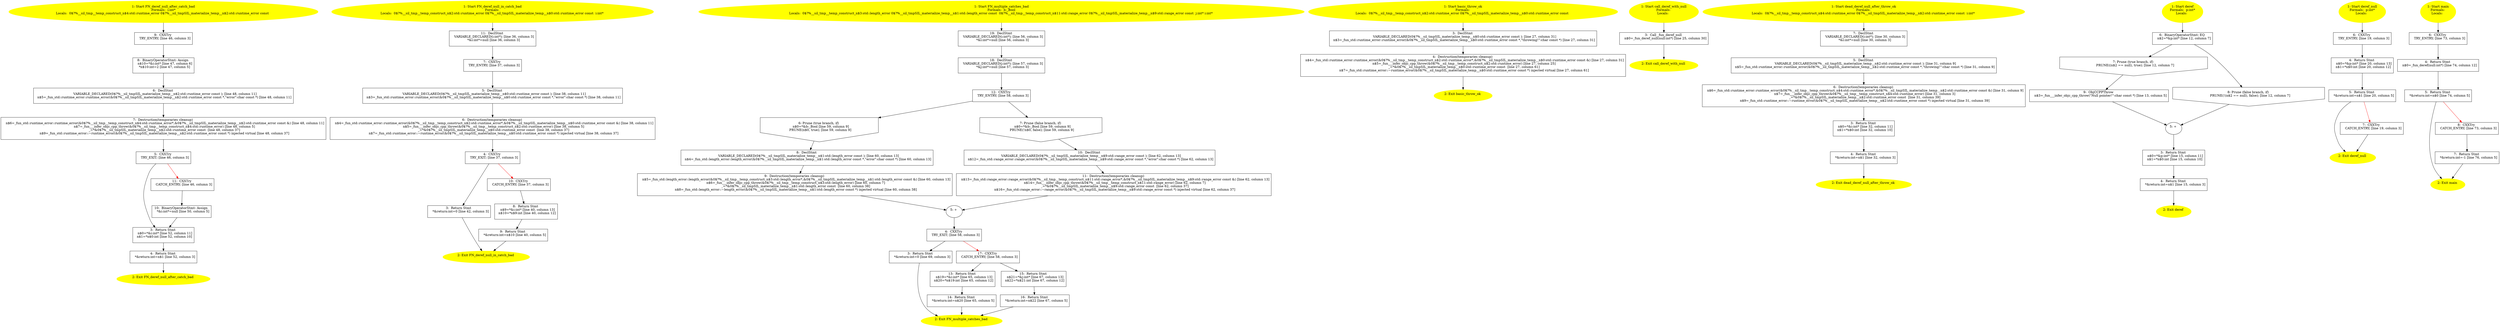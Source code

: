 /* @generated */
digraph cfg {
"FN_deref_null_after_catch_bad#462.43441e3badf1bb57_1" [label="1: Start FN_deref_null_after_catch_bad\nFormals:  i:int*\nLocals:  0$?%__sil_tmp__temp_construct_n$4:std::runtime_error 0$?%__sil_tmpSIL_materialize_temp__n$2:std::runtime_error const  \n  " color=yellow style=filled]
	

	 "FN_deref_null_after_catch_bad#462.43441e3badf1bb57_1" -> "FN_deref_null_after_catch_bad#462.43441e3badf1bb57_9" ;
"FN_deref_null_after_catch_bad#462.43441e3badf1bb57_2" [label="2: Exit FN_deref_null_after_catch_bad \n  " color=yellow style=filled]
	

"FN_deref_null_after_catch_bad#462.43441e3badf1bb57_3" [label="3:  Return Stmt \n   n$0=*&i:int* [line 52, column 11]\n  n$1=*n$0:int [line 52, column 10]\n " shape="box"]
	

	 "FN_deref_null_after_catch_bad#462.43441e3badf1bb57_3" -> "FN_deref_null_after_catch_bad#462.43441e3badf1bb57_4" ;
"FN_deref_null_after_catch_bad#462.43441e3badf1bb57_4" [label="4:  Return Stmt \n   *&return:int=n$1 [line 52, column 3]\n " shape="box"]
	

	 "FN_deref_null_after_catch_bad#462.43441e3badf1bb57_4" -> "FN_deref_null_after_catch_bad#462.43441e3badf1bb57_2" ;
"FN_deref_null_after_catch_bad#462.43441e3badf1bb57_5" [label="5:  CXXTry \n   TRY_EXIT; [line 46, column 3]\n " shape="box"]
	

	 "FN_deref_null_after_catch_bad#462.43441e3badf1bb57_5" -> "FN_deref_null_after_catch_bad#462.43441e3badf1bb57_3" ;
	 "FN_deref_null_after_catch_bad#462.43441e3badf1bb57_5" -> "FN_deref_null_after_catch_bad#462.43441e3badf1bb57_11" [color="red" ];
"FN_deref_null_after_catch_bad#462.43441e3badf1bb57_6" [label="6:  DeclStmt \n   VARIABLE_DECLARED(0$?%__sil_tmpSIL_materialize_temp__n$2:std::runtime_error const ); [line 48, column 11]\n  n$5=_fun_std::runtime_error::runtime_error(&0$?%__sil_tmpSIL_materialize_temp__n$2:std::runtime_error const *,\"error\":char const *) [line 48, column 11]\n " shape="box"]
	

	 "FN_deref_null_after_catch_bad#462.43441e3badf1bb57_6" -> "FN_deref_null_after_catch_bad#462.43441e3badf1bb57_7" ;
"FN_deref_null_after_catch_bad#462.43441e3badf1bb57_7" [label="7:  Destruction(temporaries cleanup) \n   n$6=_fun_std::runtime_error::runtime_error(&0$?%__sil_tmp__temp_construct_n$4:std::runtime_error*,&0$?%__sil_tmpSIL_materialize_temp__n$2:std::runtime_error const &) [line 48, column 11]\n  n$7=_fun___infer_objc_cpp_throw(&0$?%__sil_tmp__temp_construct_n$4:std::runtime_error) [line 48, column 5]\n  _=*&0$?%__sil_tmpSIL_materialize_temp__n$2:std::runtime_error const  [line 48, column 37]\n  n$9=_fun_std::runtime_error::~runtime_error(&0$?%__sil_tmpSIL_materialize_temp__n$2:std::runtime_error const *) injected virtual [line 48, column 37]\n " shape="box"]
	

	 "FN_deref_null_after_catch_bad#462.43441e3badf1bb57_7" -> "FN_deref_null_after_catch_bad#462.43441e3badf1bb57_5" ;
"FN_deref_null_after_catch_bad#462.43441e3badf1bb57_8" [label="8:  BinaryOperatorStmt: Assign \n   n$10=*&i:int* [line 47, column 6]\n  *n$10:int=2 [line 47, column 5]\n " shape="box"]
	

	 "FN_deref_null_after_catch_bad#462.43441e3badf1bb57_8" -> "FN_deref_null_after_catch_bad#462.43441e3badf1bb57_6" ;
"FN_deref_null_after_catch_bad#462.43441e3badf1bb57_9" [label="9:  CXXTry \n   TRY_ENTRY; [line 46, column 3]\n " shape="box"]
	

	 "FN_deref_null_after_catch_bad#462.43441e3badf1bb57_9" -> "FN_deref_null_after_catch_bad#462.43441e3badf1bb57_8" ;
"FN_deref_null_after_catch_bad#462.43441e3badf1bb57_10" [label="10:  BinaryOperatorStmt: Assign \n   *&i:int*=null [line 50, column 5]\n " shape="box"]
	

	 "FN_deref_null_after_catch_bad#462.43441e3badf1bb57_10" -> "FN_deref_null_after_catch_bad#462.43441e3badf1bb57_3" ;
"FN_deref_null_after_catch_bad#462.43441e3badf1bb57_11" [label="11:  CXXTry \n   CATCH_ENTRY; [line 46, column 3]\n " shape="box"]
	

	 "FN_deref_null_after_catch_bad#462.43441e3badf1bb57_11" -> "FN_deref_null_after_catch_bad#462.43441e3badf1bb57_10" ;
"FN_deref_null_in_catch_bad#929789.c83eec7c9ab8ce2e_1" [label="1: Start FN_deref_null_in_catch_bad\nFormals: \nLocals:  0$?%__sil_tmp__temp_construct_n$2:std::runtime_error 0$?%__sil_tmpSIL_materialize_temp__n$0:std::runtime_error const  i:int* \n  " color=yellow style=filled]
	

	 "FN_deref_null_in_catch_bad#929789.c83eec7c9ab8ce2e_1" -> "FN_deref_null_in_catch_bad#929789.c83eec7c9ab8ce2e_11" ;
"FN_deref_null_in_catch_bad#929789.c83eec7c9ab8ce2e_2" [label="2: Exit FN_deref_null_in_catch_bad \n  " color=yellow style=filled]
	

"FN_deref_null_in_catch_bad#929789.c83eec7c9ab8ce2e_3" [label="3:  Return Stmt \n   *&return:int=0 [line 42, column 3]\n " shape="box"]
	

	 "FN_deref_null_in_catch_bad#929789.c83eec7c9ab8ce2e_3" -> "FN_deref_null_in_catch_bad#929789.c83eec7c9ab8ce2e_2" ;
"FN_deref_null_in_catch_bad#929789.c83eec7c9ab8ce2e_4" [label="4:  CXXTry \n   TRY_EXIT; [line 37, column 3]\n " shape="box"]
	

	 "FN_deref_null_in_catch_bad#929789.c83eec7c9ab8ce2e_4" -> "FN_deref_null_in_catch_bad#929789.c83eec7c9ab8ce2e_3" ;
	 "FN_deref_null_in_catch_bad#929789.c83eec7c9ab8ce2e_4" -> "FN_deref_null_in_catch_bad#929789.c83eec7c9ab8ce2e_10" [color="red" ];
"FN_deref_null_in_catch_bad#929789.c83eec7c9ab8ce2e_5" [label="5:  DeclStmt \n   VARIABLE_DECLARED(0$?%__sil_tmpSIL_materialize_temp__n$0:std::runtime_error const ); [line 38, column 11]\n  n$3=_fun_std::runtime_error::runtime_error(&0$?%__sil_tmpSIL_materialize_temp__n$0:std::runtime_error const *,\"error\":char const *) [line 38, column 11]\n " shape="box"]
	

	 "FN_deref_null_in_catch_bad#929789.c83eec7c9ab8ce2e_5" -> "FN_deref_null_in_catch_bad#929789.c83eec7c9ab8ce2e_6" ;
"FN_deref_null_in_catch_bad#929789.c83eec7c9ab8ce2e_6" [label="6:  Destruction(temporaries cleanup) \n   n$4=_fun_std::runtime_error::runtime_error(&0$?%__sil_tmp__temp_construct_n$2:std::runtime_error*,&0$?%__sil_tmpSIL_materialize_temp__n$0:std::runtime_error const &) [line 38, column 11]\n  n$5=_fun___infer_objc_cpp_throw(&0$?%__sil_tmp__temp_construct_n$2:std::runtime_error) [line 38, column 5]\n  _=*&0$?%__sil_tmpSIL_materialize_temp__n$0:std::runtime_error const  [line 38, column 37]\n  n$7=_fun_std::runtime_error::~runtime_error(&0$?%__sil_tmpSIL_materialize_temp__n$0:std::runtime_error const *) injected virtual [line 38, column 37]\n " shape="box"]
	

	 "FN_deref_null_in_catch_bad#929789.c83eec7c9ab8ce2e_6" -> "FN_deref_null_in_catch_bad#929789.c83eec7c9ab8ce2e_4" ;
"FN_deref_null_in_catch_bad#929789.c83eec7c9ab8ce2e_7" [label="7:  CXXTry \n   TRY_ENTRY; [line 37, column 3]\n " shape="box"]
	

	 "FN_deref_null_in_catch_bad#929789.c83eec7c9ab8ce2e_7" -> "FN_deref_null_in_catch_bad#929789.c83eec7c9ab8ce2e_5" ;
"FN_deref_null_in_catch_bad#929789.c83eec7c9ab8ce2e_8" [label="8:  Return Stmt \n   n$9=*&i:int* [line 40, column 13]\n  n$10=*n$9:int [line 40, column 12]\n " shape="box"]
	

	 "FN_deref_null_in_catch_bad#929789.c83eec7c9ab8ce2e_8" -> "FN_deref_null_in_catch_bad#929789.c83eec7c9ab8ce2e_9" ;
"FN_deref_null_in_catch_bad#929789.c83eec7c9ab8ce2e_9" [label="9:  Return Stmt \n   *&return:int=n$10 [line 40, column 5]\n " shape="box"]
	

	 "FN_deref_null_in_catch_bad#929789.c83eec7c9ab8ce2e_9" -> "FN_deref_null_in_catch_bad#929789.c83eec7c9ab8ce2e_2" ;
"FN_deref_null_in_catch_bad#929789.c83eec7c9ab8ce2e_10" [label="10:  CXXTry \n   CATCH_ENTRY; [line 37, column 3]\n " shape="box"]
	

	 "FN_deref_null_in_catch_bad#929789.c83eec7c9ab8ce2e_10" -> "FN_deref_null_in_catch_bad#929789.c83eec7c9ab8ce2e_8" ;
"FN_deref_null_in_catch_bad#929789.c83eec7c9ab8ce2e_11" [label="11:  DeclStmt \n   VARIABLE_DECLARED(i:int*); [line 36, column 3]\n  *&i:int*=null [line 36, column 3]\n " shape="box"]
	

	 "FN_deref_null_in_catch_bad#929789.c83eec7c9ab8ce2e_11" -> "FN_deref_null_in_catch_bad#929789.c83eec7c9ab8ce2e_7" ;
"FN_multiple_catches_bad#459518252.680a793e449c2d74_1" [label="1: Start FN_multiple_catches_bad\nFormals:  b:_Bool\nLocals:  0$?%__sil_tmp__temp_construct_n$3:std::length_error 0$?%__sil_tmpSIL_materialize_temp__n$1:std::length_error const  0$?%__sil_tmp__temp_construct_n$11:std::range_error 0$?%__sil_tmpSIL_materialize_temp__n$9:std::range_error const  j:int* i:int* \n  " color=yellow style=filled]
	

	 "FN_multiple_catches_bad#459518252.680a793e449c2d74_1" -> "FN_multiple_catches_bad#459518252.680a793e449c2d74_19" ;
"FN_multiple_catches_bad#459518252.680a793e449c2d74_2" [label="2: Exit FN_multiple_catches_bad \n  " color=yellow style=filled]
	

"FN_multiple_catches_bad#459518252.680a793e449c2d74_3" [label="3:  Return Stmt \n   *&return:int=0 [line 69, column 3]\n " shape="box"]
	

	 "FN_multiple_catches_bad#459518252.680a793e449c2d74_3" -> "FN_multiple_catches_bad#459518252.680a793e449c2d74_2" ;
"FN_multiple_catches_bad#459518252.680a793e449c2d74_4" [label="4:  CXXTry \n   TRY_EXIT; [line 58, column 3]\n " shape="box"]
	

	 "FN_multiple_catches_bad#459518252.680a793e449c2d74_4" -> "FN_multiple_catches_bad#459518252.680a793e449c2d74_3" ;
	 "FN_multiple_catches_bad#459518252.680a793e449c2d74_4" -> "FN_multiple_catches_bad#459518252.680a793e449c2d74_17" [color="red" ];
"FN_multiple_catches_bad#459518252.680a793e449c2d74_5" [label="5: + \n  " ]
	

	 "FN_multiple_catches_bad#459518252.680a793e449c2d74_5" -> "FN_multiple_catches_bad#459518252.680a793e449c2d74_4" ;
"FN_multiple_catches_bad#459518252.680a793e449c2d74_6" [label="6: Prune (true branch, if) \n   n$0=*&b:_Bool [line 59, column 9]\n  PRUNE(n$0, true); [line 59, column 9]\n " shape="invhouse"]
	

	 "FN_multiple_catches_bad#459518252.680a793e449c2d74_6" -> "FN_multiple_catches_bad#459518252.680a793e449c2d74_8" ;
"FN_multiple_catches_bad#459518252.680a793e449c2d74_7" [label="7: Prune (false branch, if) \n   n$0=*&b:_Bool [line 59, column 9]\n  PRUNE(!n$0, false); [line 59, column 9]\n " shape="invhouse"]
	

	 "FN_multiple_catches_bad#459518252.680a793e449c2d74_7" -> "FN_multiple_catches_bad#459518252.680a793e449c2d74_10" ;
"FN_multiple_catches_bad#459518252.680a793e449c2d74_8" [label="8:  DeclStmt \n   VARIABLE_DECLARED(0$?%__sil_tmpSIL_materialize_temp__n$1:std::length_error const ); [line 60, column 13]\n  n$4=_fun_std::length_error::length_error(&0$?%__sil_tmpSIL_materialize_temp__n$1:std::length_error const *,\"error\":char const *) [line 60, column 13]\n " shape="box"]
	

	 "FN_multiple_catches_bad#459518252.680a793e449c2d74_8" -> "FN_multiple_catches_bad#459518252.680a793e449c2d74_9" ;
"FN_multiple_catches_bad#459518252.680a793e449c2d74_9" [label="9:  Destruction(temporaries cleanup) \n   n$5=_fun_std::length_error::length_error(&0$?%__sil_tmp__temp_construct_n$3:std::length_error*,&0$?%__sil_tmpSIL_materialize_temp__n$1:std::length_error const &) [line 60, column 13]\n  n$6=_fun___infer_objc_cpp_throw(&0$?%__sil_tmp__temp_construct_n$3:std::length_error) [line 60, column 7]\n  _=*&0$?%__sil_tmpSIL_materialize_temp__n$1:std::length_error const  [line 60, column 38]\n  n$8=_fun_std::length_error::~length_error(&0$?%__sil_tmpSIL_materialize_temp__n$1:std::length_error const *) injected virtual [line 60, column 38]\n " shape="box"]
	

	 "FN_multiple_catches_bad#459518252.680a793e449c2d74_9" -> "FN_multiple_catches_bad#459518252.680a793e449c2d74_5" ;
"FN_multiple_catches_bad#459518252.680a793e449c2d74_10" [label="10:  DeclStmt \n   VARIABLE_DECLARED(0$?%__sil_tmpSIL_materialize_temp__n$9:std::range_error const ); [line 62, column 13]\n  n$12=_fun_std::range_error::range_error(&0$?%__sil_tmpSIL_materialize_temp__n$9:std::range_error const *,\"error\":char const *) [line 62, column 13]\n " shape="box"]
	

	 "FN_multiple_catches_bad#459518252.680a793e449c2d74_10" -> "FN_multiple_catches_bad#459518252.680a793e449c2d74_11" ;
"FN_multiple_catches_bad#459518252.680a793e449c2d74_11" [label="11:  Destruction(temporaries cleanup) \n   n$13=_fun_std::range_error::range_error(&0$?%__sil_tmp__temp_construct_n$11:std::range_error*,&0$?%__sil_tmpSIL_materialize_temp__n$9:std::range_error const &) [line 62, column 13]\n  n$14=_fun___infer_objc_cpp_throw(&0$?%__sil_tmp__temp_construct_n$11:std::range_error) [line 62, column 7]\n  _=*&0$?%__sil_tmpSIL_materialize_temp__n$9:std::range_error const  [line 62, column 37]\n  n$16=_fun_std::range_error::~range_error(&0$?%__sil_tmpSIL_materialize_temp__n$9:std::range_error const *) injected virtual [line 62, column 37]\n " shape="box"]
	

	 "FN_multiple_catches_bad#459518252.680a793e449c2d74_11" -> "FN_multiple_catches_bad#459518252.680a793e449c2d74_5" ;
"FN_multiple_catches_bad#459518252.680a793e449c2d74_12" [label="12:  CXXTry \n   TRY_ENTRY; [line 58, column 3]\n " shape="box"]
	

	 "FN_multiple_catches_bad#459518252.680a793e449c2d74_12" -> "FN_multiple_catches_bad#459518252.680a793e449c2d74_6" ;
	 "FN_multiple_catches_bad#459518252.680a793e449c2d74_12" -> "FN_multiple_catches_bad#459518252.680a793e449c2d74_7" ;
"FN_multiple_catches_bad#459518252.680a793e449c2d74_13" [label="13:  Return Stmt \n   n$19=*&i:int* [line 65, column 13]\n  n$20=*n$19:int [line 65, column 12]\n " shape="box"]
	

	 "FN_multiple_catches_bad#459518252.680a793e449c2d74_13" -> "FN_multiple_catches_bad#459518252.680a793e449c2d74_14" ;
"FN_multiple_catches_bad#459518252.680a793e449c2d74_14" [label="14:  Return Stmt \n   *&return:int=n$20 [line 65, column 5]\n " shape="box"]
	

	 "FN_multiple_catches_bad#459518252.680a793e449c2d74_14" -> "FN_multiple_catches_bad#459518252.680a793e449c2d74_2" ;
"FN_multiple_catches_bad#459518252.680a793e449c2d74_15" [label="15:  Return Stmt \n   n$21=*&j:int* [line 67, column 13]\n  n$22=*n$21:int [line 67, column 12]\n " shape="box"]
	

	 "FN_multiple_catches_bad#459518252.680a793e449c2d74_15" -> "FN_multiple_catches_bad#459518252.680a793e449c2d74_16" ;
"FN_multiple_catches_bad#459518252.680a793e449c2d74_16" [label="16:  Return Stmt \n   *&return:int=n$22 [line 67, column 5]\n " shape="box"]
	

	 "FN_multiple_catches_bad#459518252.680a793e449c2d74_16" -> "FN_multiple_catches_bad#459518252.680a793e449c2d74_2" ;
"FN_multiple_catches_bad#459518252.680a793e449c2d74_17" [label="17:  CXXTry \n   CATCH_ENTRY; [line 58, column 3]\n " shape="box"]
	

	 "FN_multiple_catches_bad#459518252.680a793e449c2d74_17" -> "FN_multiple_catches_bad#459518252.680a793e449c2d74_15" ;
	 "FN_multiple_catches_bad#459518252.680a793e449c2d74_17" -> "FN_multiple_catches_bad#459518252.680a793e449c2d74_13" ;
"FN_multiple_catches_bad#459518252.680a793e449c2d74_18" [label="18:  DeclStmt \n   VARIABLE_DECLARED(j:int*); [line 57, column 3]\n  *&j:int*=null [line 57, column 3]\n " shape="box"]
	

	 "FN_multiple_catches_bad#459518252.680a793e449c2d74_18" -> "FN_multiple_catches_bad#459518252.680a793e449c2d74_12" ;
"FN_multiple_catches_bad#459518252.680a793e449c2d74_19" [label="19:  DeclStmt \n   VARIABLE_DECLARED(i:int*); [line 56, column 3]\n  *&i:int*=null [line 56, column 3]\n " shape="box"]
	

	 "FN_multiple_catches_bad#459518252.680a793e449c2d74_19" -> "FN_multiple_catches_bad#459518252.680a793e449c2d74_18" ;
"basic_throw_ok#105291888909807828.c9e1b8dd080b2621_1" [label="1: Start basic_throw_ok\nFormals: \nLocals:  0$?%__sil_tmp__temp_construct_n$2:std::runtime_error 0$?%__sil_tmpSIL_materialize_temp__n$0:std::runtime_error const  \n  " color=yellow style=filled]
	

	 "basic_throw_ok#105291888909807828.c9e1b8dd080b2621_1" -> "basic_throw_ok#105291888909807828.c9e1b8dd080b2621_3" ;
"basic_throw_ok#105291888909807828.c9e1b8dd080b2621_2" [label="2: Exit basic_throw_ok \n  " color=yellow style=filled]
	

"basic_throw_ok#105291888909807828.c9e1b8dd080b2621_3" [label="3:  DeclStmt \n   VARIABLE_DECLARED(0$?%__sil_tmpSIL_materialize_temp__n$0:std::runtime_error const ); [line 27, column 31]\n  n$3=_fun_std::runtime_error::runtime_error(&0$?%__sil_tmpSIL_materialize_temp__n$0:std::runtime_error const *,\"throwing!\":char const *) [line 27, column 31]\n " shape="box"]
	

	 "basic_throw_ok#105291888909807828.c9e1b8dd080b2621_3" -> "basic_throw_ok#105291888909807828.c9e1b8dd080b2621_4" ;
"basic_throw_ok#105291888909807828.c9e1b8dd080b2621_4" [label="4:  Destruction(temporaries cleanup) \n   n$4=_fun_std::runtime_error::runtime_error(&0$?%__sil_tmp__temp_construct_n$2:std::runtime_error*,&0$?%__sil_tmpSIL_materialize_temp__n$0:std::runtime_error const &) [line 27, column 31]\n  n$5=_fun___infer_objc_cpp_throw(&0$?%__sil_tmp__temp_construct_n$2:std::runtime_error) [line 27, column 25]\n  _=*&0$?%__sil_tmpSIL_materialize_temp__n$0:std::runtime_error const  [line 27, column 61]\n  n$7=_fun_std::runtime_error::~runtime_error(&0$?%__sil_tmpSIL_materialize_temp__n$0:std::runtime_error const *) injected virtual [line 27, column 61]\n " shape="box"]
	

	 "basic_throw_ok#105291888909807828.c9e1b8dd080b2621_4" -> "basic_throw_ok#105291888909807828.c9e1b8dd080b2621_2" ;
"call_deref_with_null#461196642599.6346543307e9a799_1" [label="1: Start call_deref_with_null\nFormals: \nLocals:  \n  " color=yellow style=filled]
	

	 "call_deref_with_null#461196642599.6346543307e9a799_1" -> "call_deref_with_null#461196642599.6346543307e9a799_3" ;
"call_deref_with_null#461196642599.6346543307e9a799_2" [label="2: Exit call_deref_with_null \n  " color=yellow style=filled]
	

"call_deref_with_null#461196642599.6346543307e9a799_3" [label="3:  Call _fun_deref_null \n   n$0=_fun_deref_null(null:int*) [line 25, column 30]\n " shape="box"]
	

	 "call_deref_with_null#461196642599.6346543307e9a799_3" -> "call_deref_with_null#461196642599.6346543307e9a799_2" ;
"dead_deref_null_after_throw_ok#12.42d41c040f3a321b_1" [label="1: Start dead_deref_null_after_throw_ok\nFormals: \nLocals:  0$?%__sil_tmp__temp_construct_n$4:std::runtime_error 0$?%__sil_tmpSIL_materialize_temp__n$2:std::runtime_error const  i:int* \n  " color=yellow style=filled]
	

	 "dead_deref_null_after_throw_ok#12.42d41c040f3a321b_1" -> "dead_deref_null_after_throw_ok#12.42d41c040f3a321b_7" ;
"dead_deref_null_after_throw_ok#12.42d41c040f3a321b_2" [label="2: Exit dead_deref_null_after_throw_ok \n  " color=yellow style=filled]
	

"dead_deref_null_after_throw_ok#12.42d41c040f3a321b_3" [label="3:  Return Stmt \n   n$0=*&i:int* [line 32, column 11]\n  n$1=*n$0:int [line 32, column 10]\n " shape="box"]
	

	 "dead_deref_null_after_throw_ok#12.42d41c040f3a321b_3" -> "dead_deref_null_after_throw_ok#12.42d41c040f3a321b_4" ;
"dead_deref_null_after_throw_ok#12.42d41c040f3a321b_4" [label="4:  Return Stmt \n   *&return:int=n$1 [line 32, column 3]\n " shape="box"]
	

	 "dead_deref_null_after_throw_ok#12.42d41c040f3a321b_4" -> "dead_deref_null_after_throw_ok#12.42d41c040f3a321b_2" ;
"dead_deref_null_after_throw_ok#12.42d41c040f3a321b_5" [label="5:  DeclStmt \n   VARIABLE_DECLARED(0$?%__sil_tmpSIL_materialize_temp__n$2:std::runtime_error const ); [line 31, column 9]\n  n$5=_fun_std::runtime_error::runtime_error(&0$?%__sil_tmpSIL_materialize_temp__n$2:std::runtime_error const *,\"throwing!\":char const *) [line 31, column 9]\n " shape="box"]
	

	 "dead_deref_null_after_throw_ok#12.42d41c040f3a321b_5" -> "dead_deref_null_after_throw_ok#12.42d41c040f3a321b_6" ;
"dead_deref_null_after_throw_ok#12.42d41c040f3a321b_6" [label="6:  Destruction(temporaries cleanup) \n   n$6=_fun_std::runtime_error::runtime_error(&0$?%__sil_tmp__temp_construct_n$4:std::runtime_error*,&0$?%__sil_tmpSIL_materialize_temp__n$2:std::runtime_error const &) [line 31, column 9]\n  n$7=_fun___infer_objc_cpp_throw(&0$?%__sil_tmp__temp_construct_n$4:std::runtime_error) [line 31, column 3]\n  _=*&0$?%__sil_tmpSIL_materialize_temp__n$2:std::runtime_error const  [line 31, column 39]\n  n$9=_fun_std::runtime_error::~runtime_error(&0$?%__sil_tmpSIL_materialize_temp__n$2:std::runtime_error const *) injected virtual [line 31, column 39]\n " shape="box"]
	

	 "dead_deref_null_after_throw_ok#12.42d41c040f3a321b_6" -> "dead_deref_null_after_throw_ok#12.42d41c040f3a321b_3" ;
"dead_deref_null_after_throw_ok#12.42d41c040f3a321b_7" [label="7:  DeclStmt \n   VARIABLE_DECLARED(i:int*); [line 30, column 3]\n  *&i:int*=null [line 30, column 3]\n " shape="box"]
	

	 "dead_deref_null_after_throw_ok#12.42d41c040f3a321b_7" -> "dead_deref_null_after_throw_ok#12.42d41c040f3a321b_5" ;
"deref#13506892413034678690.824465c4193ad228_1" [label="1: Start deref\nFormals:  p:int*\nLocals:  \n  " color=yellow style=filled]
	

	 "deref#13506892413034678690.824465c4193ad228_1" -> "deref#13506892413034678690.824465c4193ad228_6" ;
"deref#13506892413034678690.824465c4193ad228_2" [label="2: Exit deref \n  " color=yellow style=filled]
	

"deref#13506892413034678690.824465c4193ad228_3" [label="3:  Return Stmt \n   n$0=*&p:int* [line 15, column 11]\n  n$1=*n$0:int [line 15, column 10]\n " shape="box"]
	

	 "deref#13506892413034678690.824465c4193ad228_3" -> "deref#13506892413034678690.824465c4193ad228_4" ;
"deref#13506892413034678690.824465c4193ad228_4" [label="4:  Return Stmt \n   *&return:int=n$1 [line 15, column 3]\n " shape="box"]
	

	 "deref#13506892413034678690.824465c4193ad228_4" -> "deref#13506892413034678690.824465c4193ad228_2" ;
"deref#13506892413034678690.824465c4193ad228_5" [label="5: + \n  " ]
	

	 "deref#13506892413034678690.824465c4193ad228_5" -> "deref#13506892413034678690.824465c4193ad228_3" ;
"deref#13506892413034678690.824465c4193ad228_6" [label="6:  BinaryOperatorStmt: EQ \n   n$2=*&p:int* [line 12, column 7]\n " shape="box"]
	

	 "deref#13506892413034678690.824465c4193ad228_6" -> "deref#13506892413034678690.824465c4193ad228_7" ;
	 "deref#13506892413034678690.824465c4193ad228_6" -> "deref#13506892413034678690.824465c4193ad228_8" ;
"deref#13506892413034678690.824465c4193ad228_7" [label="7: Prune (true branch, if) \n   PRUNE((n$2 == null), true); [line 12, column 7]\n " shape="invhouse"]
	

	 "deref#13506892413034678690.824465c4193ad228_7" -> "deref#13506892413034678690.824465c4193ad228_9" ;
"deref#13506892413034678690.824465c4193ad228_8" [label="8: Prune (false branch, if) \n   PRUNE(!(n$2 == null), false); [line 12, column 7]\n " shape="invhouse"]
	

	 "deref#13506892413034678690.824465c4193ad228_8" -> "deref#13506892413034678690.824465c4193ad228_5" ;
"deref#13506892413034678690.824465c4193ad228_9" [label="9:  ObjCCPPThrow \n   n$3=_fun___infer_objc_cpp_throw(\"Null pointer!\":char const *) [line 13, column 5]\n " shape="box"]
	

	 "deref#13506892413034678690.824465c4193ad228_9" -> "deref#13506892413034678690.824465c4193ad228_5" ;
"deref_null#11536394632240553702.ea4eed042da22ab7_1" [label="1: Start deref_null\nFormals:  p:int*\nLocals:  \n  " color=yellow style=filled]
	

	 "deref_null#11536394632240553702.ea4eed042da22ab7_1" -> "deref_null#11536394632240553702.ea4eed042da22ab7_6" ;
"deref_null#11536394632240553702.ea4eed042da22ab7_2" [label="2: Exit deref_null \n  " color=yellow style=filled]
	

"deref_null#11536394632240553702.ea4eed042da22ab7_4" [label="4:  Return Stmt \n   n$0=*&p:int* [line 20, column 13]\n  n$1=*n$0:int [line 20, column 12]\n " shape="box"]
	

	 "deref_null#11536394632240553702.ea4eed042da22ab7_4" -> "deref_null#11536394632240553702.ea4eed042da22ab7_5" ;
"deref_null#11536394632240553702.ea4eed042da22ab7_5" [label="5:  Return Stmt \n   *&return:int=n$1 [line 20, column 5]\n " shape="box"]
	

	 "deref_null#11536394632240553702.ea4eed042da22ab7_5" -> "deref_null#11536394632240553702.ea4eed042da22ab7_2" ;
	 "deref_null#11536394632240553702.ea4eed042da22ab7_5" -> "deref_null#11536394632240553702.ea4eed042da22ab7_7" [color="red" ];
"deref_null#11536394632240553702.ea4eed042da22ab7_6" [label="6:  CXXTry \n   TRY_ENTRY; [line 19, column 3]\n " shape="box"]
	

	 "deref_null#11536394632240553702.ea4eed042da22ab7_6" -> "deref_null#11536394632240553702.ea4eed042da22ab7_4" ;
"deref_null#11536394632240553702.ea4eed042da22ab7_7" [label="7:  CXXTry \n   CATCH_ENTRY; [line 19, column 3]\n " shape="box"]
	

	 "deref_null#11536394632240553702.ea4eed042da22ab7_7" -> "deref_null#11536394632240553702.ea4eed042da22ab7_2" ;
"main.fad58de7366495db_1" [label="1: Start main\nFormals: \nLocals:  \n  " color=yellow style=filled]
	

	 "main.fad58de7366495db_1" -> "main.fad58de7366495db_6" ;
"main.fad58de7366495db_2" [label="2: Exit main \n  " color=yellow style=filled]
	

"main.fad58de7366495db_4" [label="4:  Return Stmt \n   n$0=_fun_deref(null:int*) [line 74, column 12]\n " shape="box"]
	

	 "main.fad58de7366495db_4" -> "main.fad58de7366495db_5" ;
"main.fad58de7366495db_5" [label="5:  Return Stmt \n   *&return:int=n$0 [line 74, column 5]\n " shape="box"]
	

	 "main.fad58de7366495db_5" -> "main.fad58de7366495db_2" ;
	 "main.fad58de7366495db_5" -> "main.fad58de7366495db_8" [color="red" ];
"main.fad58de7366495db_6" [label="6:  CXXTry \n   TRY_ENTRY; [line 73, column 3]\n " shape="box"]
	

	 "main.fad58de7366495db_6" -> "main.fad58de7366495db_4" ;
"main.fad58de7366495db_7" [label="7:  Return Stmt \n   *&return:int=-1 [line 76, column 5]\n " shape="box"]
	

	 "main.fad58de7366495db_7" -> "main.fad58de7366495db_2" ;
"main.fad58de7366495db_8" [label="8:  CXXTry \n   CATCH_ENTRY; [line 73, column 3]\n " shape="box"]
	

	 "main.fad58de7366495db_8" -> "main.fad58de7366495db_7" ;
}
